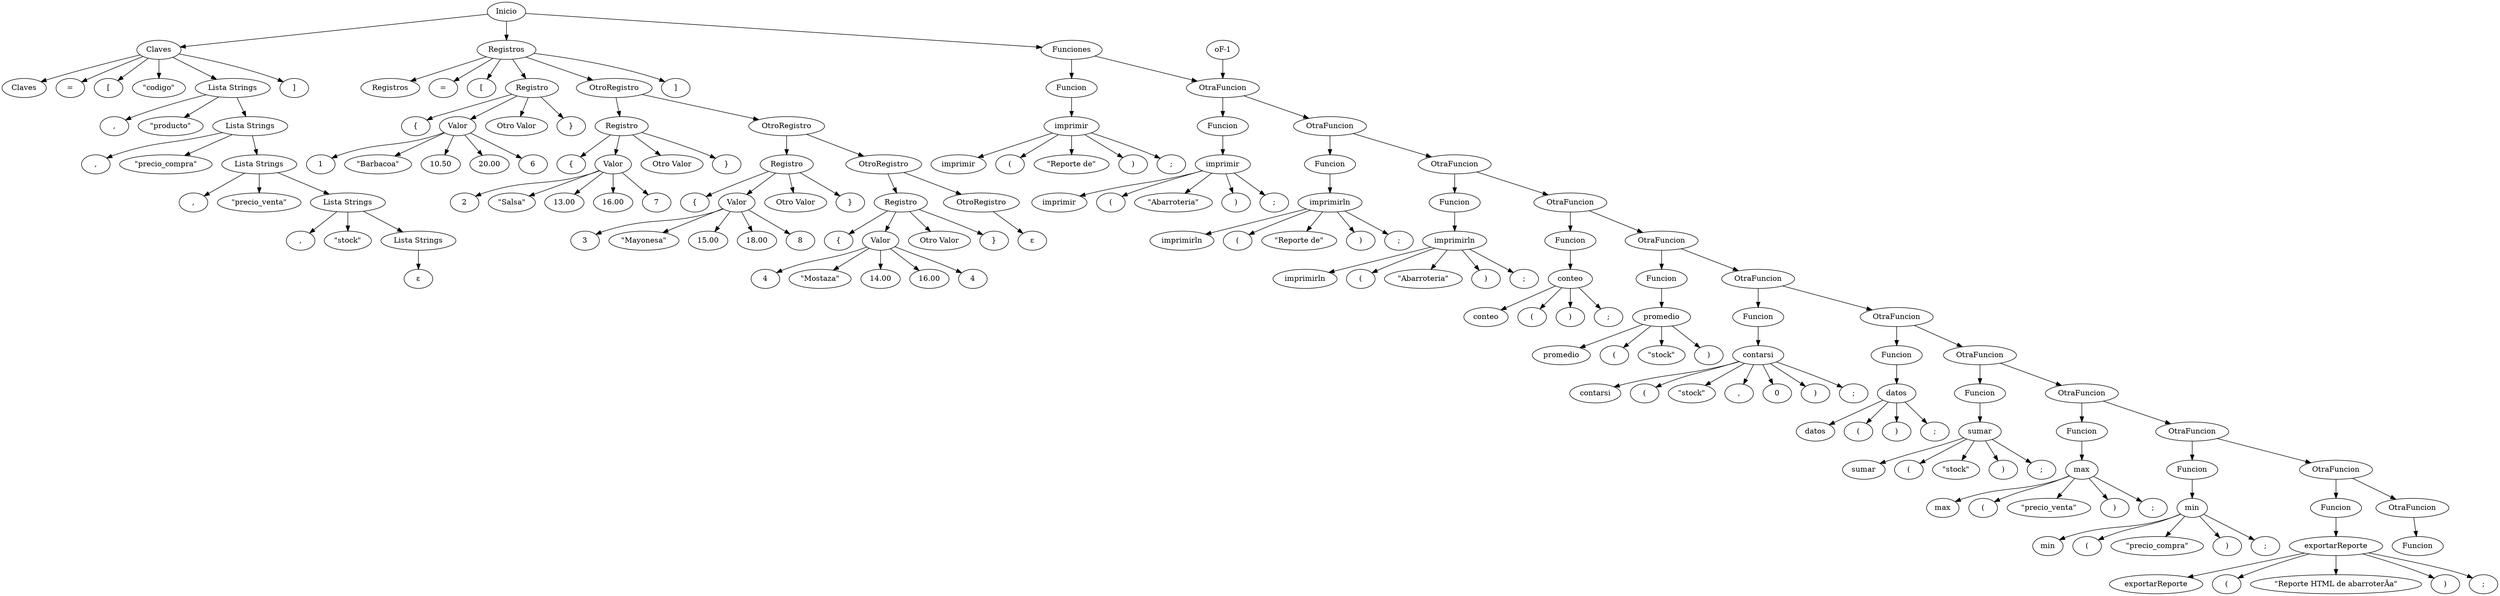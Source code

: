 digraph {
	A [label=Inicio]
	B [label=Claves]
	C [label=Registros]
	D [label=Funciones]
	A -> B
	N0 [label=Claves]
	B -> N0
	N1 [label="="]
	B -> N1
	N2 [label="["]
	B -> N2
	N3 [label="\"codigo\""]
	B -> N3
	L4 [label="Lista Strings"]
	B -> L4
	N4 [label=","]
	L4 -> N4
	N5 [label="\"producto\""]
	L4 -> N5
	L6 [label="Lista Strings"]
	L4 -> L6
	N6 [label=","]
	L6 -> N6
	N7 [label="\"precio_compra\""]
	L6 -> N7
	L8 [label="Lista Strings"]
	L6 -> L8
	N8 [label=","]
	L8 -> N8
	N9 [label="\"precio_venta\""]
	L8 -> N9
	L10 [label="Lista Strings"]
	L8 -> L10
	N10 [label=","]
	L10 -> N10
	N11 [label="\"stock\""]
	L10 -> N11
	L12 [label="Lista Strings"]
	L10 -> L12
	L12 -> "ε"
	N12 [label="]"]
	B -> N12
	A -> C
	N13 [label=Registros]
	C -> N13
	N14 [label="="]
	C -> N14
	N15 [label="["]
	C -> N15
	Reg16 [label=Registro]
	C -> Reg16
	N16 [label="{"]
	Reg16 -> N16
	V17 [label=Valor]
	Reg16 -> V17
	vs0 [label=1]
	V17 -> vs0
	OV17 [label="Otro Valor"]
	Reg16 -> OV17
	vs1 [label="\"Barbacoa\""]
	V17 -> vs1
	vs2 [label=10.50]
	V17 -> vs2
	vs3 [label=20.00]
	V17 -> vs3
	vs4 [label=6]
	V17 -> vs4
	N17 [label="}"]
	Reg16 -> N17
	oR18 [label=OtroRegistro]
	C -> oR18
	oR18 [label=OtroRegistro]
	Reg18 [label=Registro]
	oR18 -> Reg18
	N18 [label="{"]
	Reg18 -> N18
	V19 [label=Valor]
	Reg18 -> V19
	vs5 [label=2]
	V19 -> vs5
	OV19 [label="Otro Valor"]
	Reg18 -> OV19
	vs6 [label="\"Salsa\""]
	V19 -> vs6
	vs7 [label=13.00]
	V19 -> vs7
	vs8 [label=16.00]
	V19 -> vs8
	vs9 [label=7]
	V19 -> vs9
	N19 [label="}"]
	Reg18 -> N19
	oR18 -> oR20
	oR20 [label=OtroRegistro]
	Reg20 [label=Registro]
	oR20 -> Reg20
	N20 [label="{"]
	Reg20 -> N20
	V21 [label=Valor]
	Reg20 -> V21
	vs10 [label=3]
	V21 -> vs10
	OV21 [label="Otro Valor"]
	Reg20 -> OV21
	vs11 [label="\"Mayonesa\""]
	V21 -> vs11
	vs12 [label=15.00]
	V21 -> vs12
	vs13 [label=18.00]
	V21 -> vs13
	vs14 [label=8]
	V21 -> vs14
	N21 [label="}"]
	Reg20 -> N21
	oR20 -> oR22
	oR22 [label=OtroRegistro]
	Reg22 [label=Registro]
	oR22 -> Reg22
	N22 [label="{"]
	Reg22 -> N22
	V23 [label=Valor]
	Reg22 -> V23
	vs15 [label=4]
	V23 -> vs15
	OV23 [label="Otro Valor"]
	Reg22 -> OV23
	vs16 [label="\"Mostaza\""]
	V23 -> vs16
	vs17 [label=14.00]
	V23 -> vs17
	vs18 [label=16.00]
	V23 -> vs18
	vs19 [label=4]
	V23 -> vs19
	N23 [label="}"]
	Reg22 -> N23
	oR22 -> oR24
	oR24 [label=OtroRegistro]
	va24 [label="ε"]
	oR24 -> va24
	N24 [label="]"]
	C -> N24
	A -> D
	F0 [label=Funcion]
	D -> F0
	F1 [label=Funcion]
	oF0 [label=OtraFuncion]
	"oF-1" -> oF0
	oF0 -> F1
	Fu1 [label=imprimir]
	F0 -> Fu1
	t0 [label=imprimir]
	Fu1 -> t0
	S0 [label="("]
	Fu1 -> S0
	St0 [label="\"Reporte de\""]
	Fu1 -> St0
	S20 [label=")"]
	Fu1 -> S20
	S30 [label=";"]
	Fu1 -> S30
	oF0 [label=OtraFuncion]
	D -> oF0
	F2 [label=Funcion]
	oF1 [label=OtraFuncion]
	oF0 -> oF1
	oF1 -> F2
	Fu2 [label=imprimir]
	F1 -> Fu2
	t1 [label=imprimir]
	Fu2 -> t1
	S1 [label="("]
	Fu2 -> S1
	St1 [label="\"Abarroteria\""]
	Fu2 -> St1
	S21 [label=")"]
	Fu2 -> S21
	S31 [label=";"]
	Fu2 -> S31
	F3 [label=Funcion]
	oF2 [label=OtraFuncion]
	oF1 -> oF2
	oF2 -> F3
	Fu3 [label=imprimirln]
	F2 -> Fu3
	t2 [label=imprimirln]
	Fu3 -> t2
	S2 [label="("]
	Fu3 -> S2
	St2 [label="\"Reporte de\""]
	Fu3 -> St2
	S22 [label=")"]
	Fu3 -> S22
	S32 [label=";"]
	Fu3 -> S32
	F4 [label=Funcion]
	oF3 [label=OtraFuncion]
	oF2 -> oF3
	oF3 -> F4
	Fu4 [label=imprimirln]
	F3 -> Fu4
	t3 [label=imprimirln]
	Fu4 -> t3
	S3 [label="("]
	Fu4 -> S3
	St3 [label="\"Abarroteria\""]
	Fu4 -> St3
	S23 [label=")"]
	Fu4 -> S23
	S33 [label=";"]
	Fu4 -> S33
	F5 [label=Funcion]
	oF4 [label=OtraFuncion]
	oF3 -> oF4
	oF4 -> F5
	Fu5 [label=conteo]
	F4 -> Fu5
	t4 [label=conteo]
	Fu5 -> t4
	S4 [label="("]
	Fu5 -> S4
	S24 [label=")"]
	Fu5 -> S24
	S34 [label=";"]
	Fu5 -> S34
	F6 [label=Funcion]
	oF5 [label=OtraFuncion]
	oF4 -> oF5
	oF5 -> F6
	Fu6 [label=promedio]
	F5 -> Fu6
	t5 [label=promedio]
	Fu6 -> t5
	S5 [label="("]
	Fu6 -> S5
	St5 [label="\"stock\""]
	Fu6 -> St5
	Sss5 [label=")"]
	Fu6 -> Sss5
	F7 [label=Funcion]
	oF6 [label=OtraFuncion]
	oF5 -> oF6
	oF6 -> F7
	Fu7 [label=contarsi]
	F6 -> Fu7
	t6 [label=contarsi]
	Fu7 -> t6
	S6 [label="("]
	Fu7 -> S6
	Sr6 [label="\"stock\""]
	Fu7 -> Sr6
	S26 [label=","]
	Fu7 -> S26
	nn6 [label=0]
	Fu7 -> nn6
	S56 [label=")"]
	Fu7 -> S56
	Smm6 [label=";"]
	Fu7 -> Smm6
	F8 [label=Funcion]
	oF7 [label=OtraFuncion]
	oF6 -> oF7
	oF7 -> F8
	Fu8 [label=datos]
	F7 -> Fu8
	t7 [label=datos]
	Fu8 -> t7
	S27 [label="("]
	Fu8 -> S27
	S37 [label=")"]
	Fu8 -> S37
	S227 [label=";"]
	Fu8 -> S227
	F9 [label=Funcion]
	oF8 [label=OtraFuncion]
	oF7 -> oF8
	oF8 -> F9
	Fu9 [label=sumar]
	F8 -> Fu9
	t8 [label=sumar]
	Fu9 -> t8
	Ss28 [label="("]
	Fu9 -> Ss28
	Ss38 [label="\"stock\""]
	Fu9 -> Ss38
	Ssd28 [label=")"]
	Fu9 -> Ssd28
	Ssdd28 [label=";"]
	Fu9 -> Ssdd28
	F10 [label=Funcion]
	oF9 [label=OtraFuncion]
	oF8 -> oF9
	oF9 -> F10
	Fu10 [label=max]
	F9 -> Fu10
	t9 [label=max]
	Fu10 -> t9
	Ss29 [label="("]
	Fu10 -> Ss29
	Ssss29 [label="\"precio_venta\""]
	Fu10 -> Ssss29
	ddSs29 [label=")"]
	Fu10 -> ddSs29
	Ssddddd29 [label=";"]
	Fu10 -> Ssddddd29
	F11 [label=Funcion]
	oF10 [label=OtraFuncion]
	oF9 -> oF10
	oF10 -> F11
	Fu11 [label=min]
	F10 -> Fu11
	t10 [label=min]
	Fu11 -> t10
	Ss210 [label="("]
	Fu11 -> Ss210
	Stt210 [label="\"precio_compra\""]
	Fu11 -> Stt210
	Ss2ddd10 [label=")"]
	Fu11 -> Ss2ddd10
	Ssssssss210 [label=";"]
	Fu11 -> Ssssssss210
	F12 [label=Funcion]
	oF11 [label=OtraFuncion]
	oF10 -> oF11
	oF11 -> F12
	Fu12 [label=exportarReporte]
	F11 -> Fu12
	t11 [label=exportarReporte]
	Fu12 -> t11
	S2s211 [label="("]
	Fu12 -> S2s211
	S3s211 [label="\"Reporte HTML de abarroterÃ­a\""]
	Fu12 -> S3s211
	S4s211 [label=")"]
	Fu12 -> S4s211
	S5s211 [label=";"]
	Fu12 -> S5s211
}
